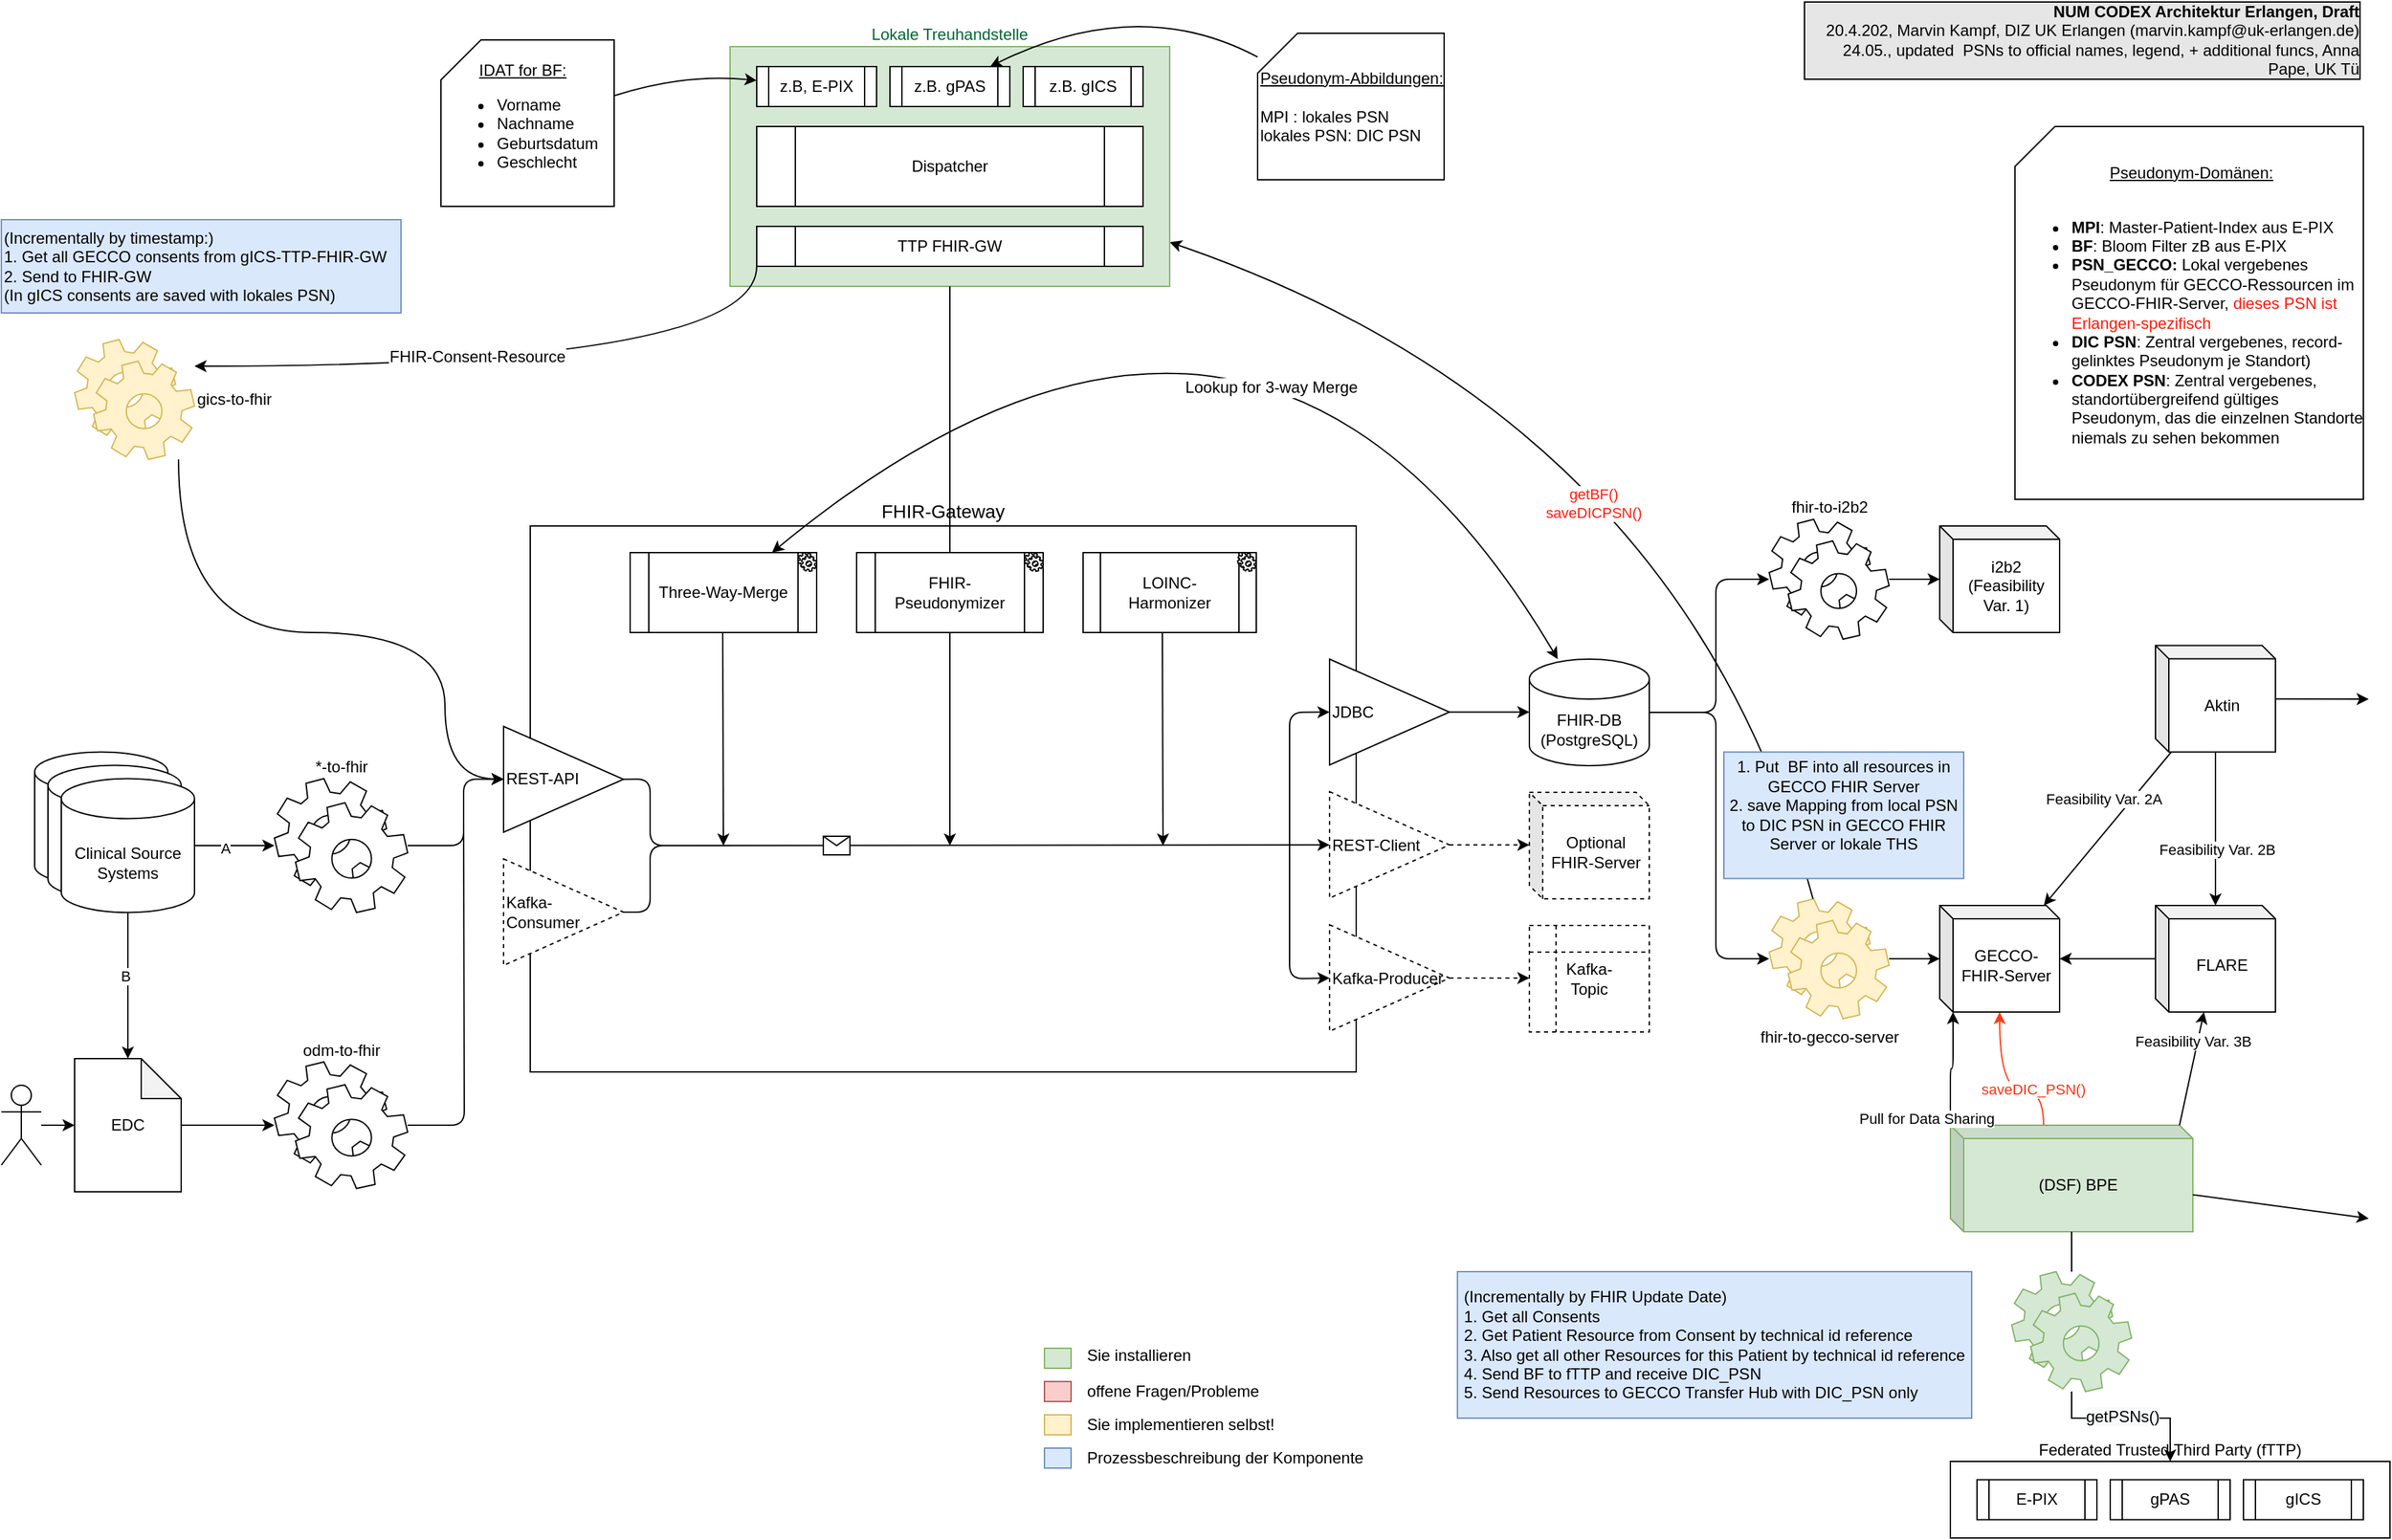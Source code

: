 <mxfile version="14.6.13" type="github">
  <diagram id="jGCV98gVly2-MNFm8NOj" name="Page-1">
    <mxGraphModel dx="2627" dy="2302" grid="1" gridSize="10" guides="1" tooltips="1" connect="1" arrows="1" fold="1" page="1" pageScale="1" pageWidth="1800" pageHeight="500" background="#FFFFFF" math="0" shadow="0">
      <root>
        <mxCell id="0" />
        <mxCell id="1" parent="0" />
        <mxCell id="Zt5BA39hv14aOKBqLXmp-29" value="" style="endArrow=classic;html=1;entryX=0;entryY=0.5;entryDx=0;entryDy=0;entryPerimeter=0;exitX=1;exitY=0.5;exitDx=0;exitDy=0;" parent="1" source="Zt5BA39hv14aOKBqLXmp-16" edge="1">
          <mxGeometry width="50" height="50" relative="1" as="geometry">
            <mxPoint x="804" y="-270" as="sourcePoint" />
            <mxPoint x="1154" y="-450.25" as="targetPoint" />
          </mxGeometry>
        </mxCell>
        <mxCell id="Zt5BA39hv14aOKBqLXmp-30" value="" style="group;fontSize=12;" parent="1" vertex="1" connectable="0">
          <mxGeometry x="442" y="-590" width="710" height="410" as="geometry" />
        </mxCell>
        <mxCell id="Zt5BA39hv14aOKBqLXmp-1" value="&lt;font style=&quot;font-size: 14px&quot;&gt;FHIR-Gateway&lt;/font&gt;" style="whiteSpace=wrap;html=1;labelPosition=center;verticalLabelPosition=top;align=center;verticalAlign=bottom;" parent="Zt5BA39hv14aOKBqLXmp-30" vertex="1">
          <mxGeometry x="-38" width="620" height="410" as="geometry" />
        </mxCell>
        <mxCell id="Zt5BA39hv14aOKBqLXmp-2" value="REST-API" style="triangle;whiteSpace=wrap;html=1;align=left;" parent="Zt5BA39hv14aOKBqLXmp-30" vertex="1">
          <mxGeometry x="-58" y="150.5" width="90" height="79.5" as="geometry" />
        </mxCell>
        <mxCell id="Zt5BA39hv14aOKBqLXmp-6" value="LOINC-Harmonizer" style="shape=process;whiteSpace=wrap;html=1;backgroundOutline=1;" parent="Zt5BA39hv14aOKBqLXmp-30" vertex="1">
          <mxGeometry x="377" y="20" width="130" height="60" as="geometry" />
        </mxCell>
        <mxCell id="Zt5BA39hv14aOKBqLXmp-7" value="FHIR-Pseudonymizer" style="shape=process;whiteSpace=wrap;html=1;backgroundOutline=1;" parent="Zt5BA39hv14aOKBqLXmp-30" vertex="1">
          <mxGeometry x="207" y="20" width="140" height="60" as="geometry" />
        </mxCell>
        <mxCell id="Zt5BA39hv14aOKBqLXmp-8" value="Three-Way-Merge" style="shape=process;whiteSpace=wrap;html=1;backgroundOutline=1;" parent="Zt5BA39hv14aOKBqLXmp-30" vertex="1">
          <mxGeometry x="37" y="20" width="140" height="60" as="geometry" />
        </mxCell>
        <mxCell id="Zt5BA39hv14aOKBqLXmp-12" value="" style="endArrow=classic;html=1;" parent="Zt5BA39hv14aOKBqLXmp-30" source="Zt5BA39hv14aOKBqLXmp-7" edge="1">
          <mxGeometry x="-63" width="50" height="50" as="geometry">
            <mxPoint x="277" y="180" as="sourcePoint" />
            <mxPoint x="277" y="240" as="targetPoint" />
          </mxGeometry>
        </mxCell>
        <mxCell id="Zt5BA39hv14aOKBqLXmp-16" value="JDBC" style="triangle;whiteSpace=wrap;html=1;align=left;" parent="Zt5BA39hv14aOKBqLXmp-30" vertex="1">
          <mxGeometry x="562" y="100" width="90" height="79.5" as="geometry" />
        </mxCell>
        <mxCell id="Zt5BA39hv14aOKBqLXmp-17" value="REST-Client" style="triangle;whiteSpace=wrap;html=1;align=left;dashed=1;" parent="Zt5BA39hv14aOKBqLXmp-30" vertex="1">
          <mxGeometry x="562" y="199.5" width="90" height="80" as="geometry" />
        </mxCell>
        <mxCell id="Zt5BA39hv14aOKBqLXmp-19" value="Kafka-Producer" style="triangle;whiteSpace=wrap;html=1;align=left;dashed=1;" parent="Zt5BA39hv14aOKBqLXmp-30" vertex="1">
          <mxGeometry x="562" y="299.5" width="90" height="80" as="geometry" />
        </mxCell>
        <mxCell id="Zt5BA39hv14aOKBqLXmp-20" value="Kafka-Consumer" style="triangle;whiteSpace=wrap;html=1;align=left;dashed=1;" parent="Zt5BA39hv14aOKBqLXmp-30" vertex="1">
          <mxGeometry x="-58" y="250" width="90" height="80" as="geometry" />
        </mxCell>
        <mxCell id="Zt5BA39hv14aOKBqLXmp-22" value="" style="endArrow=classic;html=1;exitX=1;exitY=0.5;exitDx=0;exitDy=0;entryX=0;entryY=0.5;entryDx=0;entryDy=0;" parent="Zt5BA39hv14aOKBqLXmp-30" source="Zt5BA39hv14aOKBqLXmp-2" target="Zt5BA39hv14aOKBqLXmp-17" edge="1">
          <mxGeometry relative="1" as="geometry">
            <mxPoint x="182" y="240" as="sourcePoint" />
            <mxPoint x="522" y="240" as="targetPoint" />
            <Array as="points">
              <mxPoint x="52" y="190" />
              <mxPoint x="52" y="240" />
            </Array>
          </mxGeometry>
        </mxCell>
        <mxCell id="Zt5BA39hv14aOKBqLXmp-23" value="" style="shape=message;html=1;outlineConnect=0;" parent="Zt5BA39hv14aOKBqLXmp-22" vertex="1">
          <mxGeometry width="20" height="14" relative="1" as="geometry">
            <mxPoint x="-90" y="-6.78" as="offset" />
          </mxGeometry>
        </mxCell>
        <mxCell id="Zt5BA39hv14aOKBqLXmp-24" value="" style="endArrow=none;html=1;exitX=1;exitY=0.5;exitDx=0;exitDy=0;" parent="Zt5BA39hv14aOKBqLXmp-30" source="Zt5BA39hv14aOKBqLXmp-20" edge="1">
          <mxGeometry width="50" height="50" relative="1" as="geometry">
            <mxPoint x="362" y="330" as="sourcePoint" />
            <mxPoint x="112" y="240" as="targetPoint" />
            <Array as="points">
              <mxPoint x="52" y="290" />
              <mxPoint x="52" y="240" />
            </Array>
          </mxGeometry>
        </mxCell>
        <mxCell id="Zt5BA39hv14aOKBqLXmp-25" value="" style="endArrow=classic;html=1;entryX=0;entryY=0.5;entryDx=0;entryDy=0;" parent="Zt5BA39hv14aOKBqLXmp-30" target="Zt5BA39hv14aOKBqLXmp-16" edge="1">
          <mxGeometry width="50" height="50" relative="1" as="geometry">
            <mxPoint x="532" y="240" as="sourcePoint" />
            <mxPoint x="412" y="280" as="targetPoint" />
            <Array as="points">
              <mxPoint x="532" y="140" />
            </Array>
          </mxGeometry>
        </mxCell>
        <mxCell id="Zt5BA39hv14aOKBqLXmp-26" value="" style="endArrow=classic;html=1;entryX=0;entryY=0.5;entryDx=0;entryDy=0;" parent="Zt5BA39hv14aOKBqLXmp-30" target="Zt5BA39hv14aOKBqLXmp-19" edge="1">
          <mxGeometry width="50" height="50" relative="1" as="geometry">
            <mxPoint x="532" y="240" as="sourcePoint" />
            <mxPoint x="572" y="149.75" as="targetPoint" />
            <Array as="points">
              <mxPoint x="532" y="340" />
            </Array>
          </mxGeometry>
        </mxCell>
        <mxCell id="Zt5BA39hv14aOKBqLXmp-27" value="" style="endArrow=classic;html=1;exitX=0.5;exitY=1;exitDx=0;exitDy=0;" parent="Zt5BA39hv14aOKBqLXmp-30" edge="1">
          <mxGeometry x="97" width="50" height="50" as="geometry">
            <mxPoint x="436.5" y="80" as="sourcePoint" />
            <mxPoint x="437" y="240" as="targetPoint" />
          </mxGeometry>
        </mxCell>
        <mxCell id="Zt5BA39hv14aOKBqLXmp-28" value="" style="endArrow=classic;html=1;exitX=0.5;exitY=1;exitDx=0;exitDy=0;" parent="Zt5BA39hv14aOKBqLXmp-30" edge="1">
          <mxGeometry x="-233" width="50" height="50" as="geometry">
            <mxPoint x="106.5" y="80" as="sourcePoint" />
            <mxPoint x="107" y="240" as="targetPoint" />
          </mxGeometry>
        </mxCell>
        <mxCell id="Zt5BA39hv14aOKBqLXmp-37" value="" style="shape=mxgraph.bpmn.service_task;html=1;outlineConnect=0;align=center;" parent="Zt5BA39hv14aOKBqLXmp-30" vertex="1">
          <mxGeometry x="163" y="20" width="14" height="14" as="geometry" />
        </mxCell>
        <mxCell id="Zt5BA39hv14aOKBqLXmp-38" value="" style="shape=mxgraph.bpmn.service_task;html=1;outlineConnect=0;align=center;" parent="Zt5BA39hv14aOKBqLXmp-30" vertex="1">
          <mxGeometry x="333" y="20" width="14" height="14" as="geometry" />
        </mxCell>
        <mxCell id="Zt5BA39hv14aOKBqLXmp-39" value="" style="shape=mxgraph.bpmn.service_task;html=1;outlineConnect=0;align=center;" parent="Zt5BA39hv14aOKBqLXmp-30" vertex="1">
          <mxGeometry x="493" y="20" width="14" height="14" as="geometry" />
        </mxCell>
        <mxCell id="Zt5BA39hv14aOKBqLXmp-32" value="FHIR-DB (PostgreSQL)" style="shape=cylinder3;whiteSpace=wrap;html=1;boundedLbl=1;backgroundOutline=1;size=15;align=center;" parent="1" vertex="1">
          <mxGeometry x="1154" y="-490" width="90" height="80" as="geometry" />
        </mxCell>
        <mxCell id="Zt5BA39hv14aOKBqLXmp-34" value="" style="endArrow=classic;html=1;entryX=0;entryY=0.5;entryDx=0;entryDy=0;entryPerimeter=0;exitX=1;exitY=0.5;exitDx=0;exitDy=0;dashed=1;" parent="1" edge="1">
          <mxGeometry width="50" height="50" relative="1" as="geometry">
            <mxPoint x="1094" y="-350.5" as="sourcePoint" />
            <mxPoint x="1154" y="-350.5" as="targetPoint" />
          </mxGeometry>
        </mxCell>
        <mxCell id="Zt5BA39hv14aOKBqLXmp-35" value="Kafka-&lt;br&gt;Topic" style="shape=internalStorage;whiteSpace=wrap;html=1;backgroundOutline=1;align=center;dashed=1;" parent="1" vertex="1">
          <mxGeometry x="1154" y="-290" width="90" height="80" as="geometry" />
        </mxCell>
        <mxCell id="Zt5BA39hv14aOKBqLXmp-36" value="" style="endArrow=classic;html=1;entryX=0;entryY=0.5;entryDx=0;entryDy=0;entryPerimeter=0;exitX=1;exitY=0.5;exitDx=0;exitDy=0;dashed=1;" parent="1" edge="1">
          <mxGeometry width="50" height="50" relative="1" as="geometry">
            <mxPoint x="1094" y="-250.5" as="sourcePoint" />
            <mxPoint x="1154" y="-250.5" as="targetPoint" />
          </mxGeometry>
        </mxCell>
        <mxCell id="Zt5BA39hv14aOKBqLXmp-44" value="Optional&lt;br&gt;FHIR-Server" style="shape=cube;whiteSpace=wrap;html=1;boundedLbl=1;backgroundOutline=1;darkOpacity=0.05;darkOpacity2=0.1;align=center;size=10;dashed=1;" parent="1" vertex="1">
          <mxGeometry x="1154" y="-390" width="90" height="80" as="geometry" />
        </mxCell>
        <mxCell id="Zt5BA39hv14aOKBqLXmp-60" style="edgeStyle=orthogonalEdgeStyle;orthogonalLoop=1;jettySize=auto;html=1;" parent="1" source="Zt5BA39hv14aOKBqLXmp-46" target="Zt5BA39hv14aOKBqLXmp-62" edge="1">
          <mxGeometry relative="1" as="geometry" />
        </mxCell>
        <mxCell id="Zt5BA39hv14aOKBqLXmp-46" value="EDC" style="shape=note;whiteSpace=wrap;html=1;backgroundOutline=1;darkOpacity=0.05;fontSize=12;align=center;" parent="1" vertex="1">
          <mxGeometry x="62" y="-190" width="80" height="100" as="geometry" />
        </mxCell>
        <mxCell id="Zt5BA39hv14aOKBqLXmp-47" value="" style="shape=umlActor;verticalLabelPosition=bottom;verticalAlign=middle;html=1;outlineConnect=0;fontSize=12;align=center;" parent="1" vertex="1">
          <mxGeometry x="7" y="-170" width="30" height="60" as="geometry" />
        </mxCell>
        <mxCell id="Zt5BA39hv14aOKBqLXmp-49" value="" style="endArrow=classic;html=1;entryX=0;entryY=0.5;entryDx=0;entryDy=0;entryPerimeter=0;" parent="1" source="Zt5BA39hv14aOKBqLXmp-47" target="Zt5BA39hv14aOKBqLXmp-46" edge="1">
          <mxGeometry width="50" height="50" relative="1" as="geometry">
            <mxPoint x="397" y="-370" as="sourcePoint" />
            <mxPoint x="447" y="-420" as="targetPoint" />
          </mxGeometry>
        </mxCell>
        <mxCell id="Zt5BA39hv14aOKBqLXmp-52" value="" style="endArrow=classic;html=1;entryX=0;entryY=0.5;entryDx=0;entryDy=0;" parent="1" source="Zt5BA39hv14aOKBqLXmp-51" target="Zt5BA39hv14aOKBqLXmp-2" edge="1">
          <mxGeometry width="50" height="50" relative="1" as="geometry">
            <mxPoint x="582" y="-370" as="sourcePoint" />
            <mxPoint x="632" y="-420" as="targetPoint" />
            <Array as="points">
              <mxPoint x="354" y="-350" />
              <mxPoint x="354" y="-400" />
            </Array>
          </mxGeometry>
        </mxCell>
        <mxCell id="Zt5BA39hv14aOKBqLXmp-51" value="*-to-fhir" style="shape=mxgraph.bpmn.service_task;html=1;outlineConnect=0;labelPosition=center;verticalLabelPosition=top;align=center;verticalAlign=bottom;" parent="1" vertex="1">
          <mxGeometry x="212" y="-400.25" width="100" height="100.5" as="geometry" />
        </mxCell>
        <mxCell id="Zt5BA39hv14aOKBqLXmp-58" value="" style="group;" parent="1" vertex="1" connectable="0">
          <mxGeometry x="32" y="-420.25" width="120" height="120.5" as="geometry" />
        </mxCell>
        <mxCell id="Zt5BA39hv14aOKBqLXmp-55" value="Clinical Source Systems" style="shape=cylinder3;whiteSpace=wrap;html=1;boundedLbl=1;backgroundOutline=1;size=15;" parent="Zt5BA39hv14aOKBqLXmp-58" vertex="1">
          <mxGeometry width="100" height="100.5" as="geometry" />
        </mxCell>
        <mxCell id="Zt5BA39hv14aOKBqLXmp-56" value="Clinical Source Systems" style="shape=cylinder3;whiteSpace=wrap;html=1;boundedLbl=1;backgroundOutline=1;size=15;" parent="Zt5BA39hv14aOKBqLXmp-58" vertex="1">
          <mxGeometry x="10" y="10" width="100" height="100.5" as="geometry" />
        </mxCell>
        <mxCell id="Zt5BA39hv14aOKBqLXmp-57" value="Clinical Source Systems" style="shape=cylinder3;whiteSpace=wrap;html=1;boundedLbl=1;backgroundOutline=1;size=15;" parent="Zt5BA39hv14aOKBqLXmp-58" vertex="1">
          <mxGeometry x="20" y="20" width="100" height="100.5" as="geometry" />
        </mxCell>
        <mxCell id="Zt5BA39hv14aOKBqLXmp-59" style="edgeStyle=orthogonalEdgeStyle;orthogonalLoop=1;jettySize=auto;html=1;exitX=1;exitY=0.5;exitDx=0;exitDy=0;exitPerimeter=0;" parent="1" source="Zt5BA39hv14aOKBqLXmp-57" target="Zt5BA39hv14aOKBqLXmp-51" edge="1">
          <mxGeometry relative="1" as="geometry" />
        </mxCell>
        <mxCell id="6" value="A" style="edgeLabel;html=1;align=center;verticalAlign=middle;resizable=0;points=[];" parent="Zt5BA39hv14aOKBqLXmp-59" vertex="1" connectable="0">
          <mxGeometry x="-0.235" y="-2" relative="1" as="geometry">
            <mxPoint as="offset" />
          </mxGeometry>
        </mxCell>
        <mxCell id="Zt5BA39hv14aOKBqLXmp-62" value="odm-to-fhir" style="shape=mxgraph.bpmn.service_task;html=1;outlineConnect=0;labelPosition=center;verticalLabelPosition=top;align=center;verticalAlign=bottom;" parent="1" vertex="1">
          <mxGeometry x="212" y="-187.5" width="100" height="95" as="geometry" />
        </mxCell>
        <mxCell id="Zt5BA39hv14aOKBqLXmp-66" style="edgeStyle=orthogonalEdgeStyle;orthogonalLoop=1;jettySize=auto;html=1;endArrow=none;endFill=0;" parent="1" source="Zt5BA39hv14aOKBqLXmp-62" edge="1">
          <mxGeometry relative="1" as="geometry">
            <mxPoint x="354" y="-370" as="targetPoint" />
            <mxPoint x="382" y="-180" as="sourcePoint" />
          </mxGeometry>
        </mxCell>
        <mxCell id="Zt5BA39hv14aOKBqLXmp-83" value="fhir-to-i2b2" style="shape=mxgraph.bpmn.service_task;html=1;outlineConnect=0;labelPosition=center;verticalLabelPosition=top;align=center;verticalAlign=bottom;" parent="1" vertex="1">
          <mxGeometry x="1334" y="-595" width="90" height="90" as="geometry" />
        </mxCell>
        <mxCell id="Zt5BA39hv14aOKBqLXmp-85" value="i2b2&lt;br&gt;(Feasibility Var. 1)" style="shape=cube;whiteSpace=wrap;html=1;boundedLbl=1;backgroundOutline=1;darkOpacity=0.05;darkOpacity2=0.1;align=center;size=10;" parent="1" vertex="1">
          <mxGeometry x="1462" y="-590" width="90" height="80" as="geometry" />
        </mxCell>
        <mxCell id="Zt5BA39hv14aOKBqLXmp-86" value="" style="endArrow=classic;html=1;" parent="1" source="Zt5BA39hv14aOKBqLXmp-83" target="Zt5BA39hv14aOKBqLXmp-85" edge="1">
          <mxGeometry width="50" height="50" relative="1" as="geometry">
            <mxPoint x="1422" y="-616" as="sourcePoint" />
            <mxPoint x="1462" y="-605" as="targetPoint" />
          </mxGeometry>
        </mxCell>
        <mxCell id="4hY9-Zoo_yzl3ai_Mlpk-6" value="" style="endArrow=classic;html=1;" parent="1" source="UJUMtMTHQ7Rxm2CL5eUm-10" target="4hY9-Zoo_yzl3ai_Mlpk-1" edge="1">
          <mxGeometry width="50" height="50" relative="1" as="geometry">
            <mxPoint x="1132" y="-305" as="sourcePoint" />
            <mxPoint x="1182" y="-355" as="targetPoint" />
            <Array as="points" />
          </mxGeometry>
        </mxCell>
        <mxCell id="4hY9-Zoo_yzl3ai_Mlpk-10" value="&lt;b&gt;NUM CODEX Architektur Erlangen, Draft&lt;br&gt;&lt;/b&gt;20.4.202, Marvin Kampf, DIZ UK Erlangen (marvin.kampf@uk-erlangen.de)&lt;br&gt;24.05., updated&amp;nbsp; PSNs to official names, legend, + additional funcs, Anna Pape, UK Tü" style="text;html=1;strokeColor=none;fillColor=none;align=right;verticalAlign=middle;whiteSpace=wrap;labelBorderColor=#000000;labelBackgroundColor=#E6E6E6;" parent="1" vertex="1">
          <mxGeometry x="1360" y="-965" width="420" height="20" as="geometry" />
        </mxCell>
        <mxCell id="4" style="edgeStyle=orthogonalEdgeStyle;rounded=0;orthogonalLoop=1;jettySize=auto;html=1;endArrow=classic;endFill=1;" parent="1" source="Zt5BA39hv14aOKBqLXmp-57" target="Zt5BA39hv14aOKBqLXmp-46" edge="1">
          <mxGeometry relative="1" as="geometry" />
        </mxCell>
        <mxCell id="5" value="B" style="edgeLabel;html=1;align=center;verticalAlign=middle;resizable=0;points=[];" parent="4" vertex="1" connectable="0">
          <mxGeometry x="-0.148" y="-2" relative="1" as="geometry">
            <mxPoint as="offset" />
          </mxGeometry>
        </mxCell>
        <mxCell id="9" value="" style="endArrow=classic;html=1;curved=1;startArrow=classic;startFill=1;" parent="1" source="Zt5BA39hv14aOKBqLXmp-8" target="Zt5BA39hv14aOKBqLXmp-32" edge="1">
          <mxGeometry width="50" height="50" relative="1" as="geometry">
            <mxPoint x="724" y="-300" as="sourcePoint" />
            <mxPoint x="774" y="-350" as="targetPoint" />
            <Array as="points">
              <mxPoint x="950" y="-870" />
            </Array>
          </mxGeometry>
        </mxCell>
        <mxCell id="10" value="Lookup for 3-way Merge" style="edgeLabel;html=1;align=center;verticalAlign=middle;resizable=0;points=[];fontSize=12;" parent="9" vertex="1" connectable="0">
          <mxGeometry x="0.332" y="-2" relative="1" as="geometry">
            <mxPoint x="-58" y="57" as="offset" />
          </mxGeometry>
        </mxCell>
        <mxCell id="UJUMtMTHQ7Rxm2CL5eUm-10" value="fhir-to-gecco-server" style="shape=mxgraph.bpmn.service_task;html=1;outlineConnect=0;labelPosition=center;verticalLabelPosition=bottom;align=center;verticalAlign=top;fillColor=#fff2cc;strokeColor=#d6b656;" parent="1" vertex="1">
          <mxGeometry x="1334" y="-310" width="90" height="90" as="geometry" />
        </mxCell>
        <mxCell id="UJUMtMTHQ7Rxm2CL5eUm-12" value="" style="endArrow=classic;html=1;" parent="1" source="Zt5BA39hv14aOKBqLXmp-32" target="UJUMtMTHQ7Rxm2CL5eUm-10" edge="1">
          <mxGeometry width="50" height="50" relative="1" as="geometry">
            <mxPoint x="1316" y="-450" as="sourcePoint" />
            <mxPoint x="1364" y="-540" as="targetPoint" />
            <Array as="points">
              <mxPoint x="1294" y="-450" />
              <mxPoint x="1294" y="-265" />
            </Array>
          </mxGeometry>
        </mxCell>
        <mxCell id="UJUMtMTHQ7Rxm2CL5eUm-14" value="" style="endArrow=classic;html=1;" parent="1" source="Zt5BA39hv14aOKBqLXmp-32" target="Zt5BA39hv14aOKBqLXmp-83" edge="1">
          <mxGeometry width="50" height="50" relative="1" as="geometry">
            <mxPoint x="956" y="-350" as="sourcePoint" />
            <mxPoint x="1006" y="-400" as="targetPoint" />
            <Array as="points">
              <mxPoint x="1294" y="-450" />
              <mxPoint x="1294" y="-550" />
            </Array>
          </mxGeometry>
        </mxCell>
        <mxCell id="rwoW0jR8iVd6089sEYi8-10" style="edgeStyle=orthogonalEdgeStyle;rounded=0;orthogonalLoop=1;jettySize=auto;html=1;startArrow=none;" parent="1" source="rwoW0jR8iVd6089sEYi8-13" edge="1" target="lV9xfjQbntOYtudDbbcB-26">
          <mxGeometry relative="1" as="geometry">
            <mxPoint x="1640" y="120" as="targetPoint" />
            <Array as="points">
              <mxPoint x="1561" y="80" />
              <mxPoint x="1635" y="80" />
            </Array>
          </mxGeometry>
        </mxCell>
        <mxCell id="rwoW0jR8iVd6089sEYi8-18" value="&lt;span style=&quot;font-size: 12px ; text-align: left ; background-color: rgb(248 , 249 , 250)&quot;&gt;getPSNs()&lt;/span&gt;" style="edgeLabel;html=1;align=center;verticalAlign=middle;resizable=0;points=[];" parent="rwoW0jR8iVd6089sEYi8-10" vertex="1" connectable="0">
          <mxGeometry x="-0.094" y="1" relative="1" as="geometry">
            <mxPoint as="offset" />
          </mxGeometry>
        </mxCell>
        <mxCell id="lV9xfjQbntOYtudDbbcB-24" value="&lt;font color=&quot;#ff3414&quot;&gt;saveDIC_PSN()&lt;/font&gt;" style="edgeStyle=orthogonalEdgeStyle;rounded=0;orthogonalLoop=1;jettySize=auto;html=1;curved=1;strokeColor=#FF3B14;" edge="1" parent="1" source="UJUMtMTHQ7Rxm2CL5eUm-17" target="4hY9-Zoo_yzl3ai_Mlpk-1">
          <mxGeometry x="-0.23" y="-10" relative="1" as="geometry">
            <Array as="points">
              <mxPoint x="1540" y="-167" />
              <mxPoint x="1507" y="-167" />
            </Array>
            <mxPoint x="10" y="10" as="offset" />
          </mxGeometry>
        </mxCell>
        <mxCell id="UJUMtMTHQ7Rxm2CL5eUm-17" value="(DSF) BPE" style="shape=cube;whiteSpace=wrap;html=1;boundedLbl=1;backgroundOutline=1;darkOpacity=0.05;darkOpacity2=0.1;align=center;size=10;fillColor=#d5e8d4;strokeColor=#82b366;" parent="1" vertex="1">
          <mxGeometry x="1470" y="-140" width="182" height="80" as="geometry" />
        </mxCell>
        <mxCell id="Zt5BA39hv14aOKBqLXmp-80" style="edgeStyle=orthogonalEdgeStyle;orthogonalLoop=1;jettySize=auto;html=1;startArrow=classic;startFill=1;endArrow=none;endFill=0;entryX=0;entryY=0;entryDx=0;entryDy=0;entryPerimeter=0;exitX=0;exitY=0;exitDx=10;exitDy=80;exitPerimeter=0;" parent="1" source="4hY9-Zoo_yzl3ai_Mlpk-1" target="UJUMtMTHQ7Rxm2CL5eUm-17" edge="1">
          <mxGeometry relative="1" as="geometry">
            <mxPoint x="1424" y="-180" as="sourcePoint" />
          </mxGeometry>
        </mxCell>
        <mxCell id="UJUMtMTHQ7Rxm2CL5eUm-31" value="Pull for Data Sharing" style="edgeLabel;html=1;align=center;verticalAlign=middle;resizable=0;points=[];" parent="Zt5BA39hv14aOKBqLXmp-80" vertex="1" connectable="0">
          <mxGeometry x="-0.1" y="2" relative="1" as="geometry">
            <mxPoint x="-21.78" y="40.78" as="offset" />
          </mxGeometry>
        </mxCell>
        <mxCell id="UJUMtMTHQ7Rxm2CL5eUm-38" value="FLARE" style="shape=cube;whiteSpace=wrap;html=1;boundedLbl=1;backgroundOutline=1;darkOpacity=0.05;darkOpacity2=0.1;align=center;size=10;" parent="1" vertex="1">
          <mxGeometry x="1624" y="-305" width="90" height="80" as="geometry" />
        </mxCell>
        <mxCell id="4hY9-Zoo_yzl3ai_Mlpk-1" value="GECCO-FHIR-Server" style="shape=cube;whiteSpace=wrap;html=1;boundedLbl=1;backgroundOutline=1;darkOpacity=0.05;darkOpacity2=0.1;align=center;size=10;" parent="1" vertex="1">
          <mxGeometry x="1462" y="-305" width="90" height="80" as="geometry" />
        </mxCell>
        <mxCell id="UJUMtMTHQ7Rxm2CL5eUm-39" value="" style="endArrow=classic;html=1;exitX=0;exitY=0;exitDx=172;exitDy=0;exitPerimeter=0;" parent="1" source="UJUMtMTHQ7Rxm2CL5eUm-17" target="UJUMtMTHQ7Rxm2CL5eUm-38" edge="1">
          <mxGeometry width="50" height="50" relative="1" as="geometry">
            <mxPoint x="954" y="-310" as="sourcePoint" />
            <mxPoint x="1637" y="-260" as="targetPoint" />
          </mxGeometry>
        </mxCell>
        <mxCell id="UJUMtMTHQ7Rxm2CL5eUm-41" value="Feasibility Var. 3B" style="edgeLabel;html=1;align=center;verticalAlign=middle;resizable=0;points=[];" parent="UJUMtMTHQ7Rxm2CL5eUm-39" vertex="1" connectable="0">
          <mxGeometry x="0.02" relative="1" as="geometry">
            <mxPoint y="-19.89" as="offset" />
          </mxGeometry>
        </mxCell>
        <mxCell id="UJUMtMTHQ7Rxm2CL5eUm-43" value="" style="endArrow=classic;html=1;" parent="1" source="UJUMtMTHQ7Rxm2CL5eUm-38" target="4hY9-Zoo_yzl3ai_Mlpk-1" edge="1">
          <mxGeometry width="50" height="50" relative="1" as="geometry">
            <mxPoint x="1144" y="-330" as="sourcePoint" />
            <mxPoint x="1194" y="-380" as="targetPoint" />
          </mxGeometry>
        </mxCell>
        <mxCell id="UJUMtMTHQ7Rxm2CL5eUm-45" value="Aktin" style="shape=cube;whiteSpace=wrap;html=1;boundedLbl=1;backgroundOutline=1;darkOpacity=0.05;darkOpacity2=0.1;align=center;size=10;" parent="1" vertex="1">
          <mxGeometry x="1624" y="-500.25" width="90" height="80" as="geometry" />
        </mxCell>
        <mxCell id="UJUMtMTHQ7Rxm2CL5eUm-46" value="" style="endArrow=classic;html=1;" parent="1" source="UJUMtMTHQ7Rxm2CL5eUm-45" target="4hY9-Zoo_yzl3ai_Mlpk-1" edge="1">
          <mxGeometry width="50" height="50" relative="1" as="geometry">
            <mxPoint x="1520" y="-162.5" as="sourcePoint" />
            <mxPoint x="1522" y="-300" as="targetPoint" />
          </mxGeometry>
        </mxCell>
        <mxCell id="UJUMtMTHQ7Rxm2CL5eUm-47" value="Feasibility Var. 2A" style="edgeLabel;html=1;align=center;verticalAlign=middle;resizable=0;points=[];" parent="UJUMtMTHQ7Rxm2CL5eUm-46" vertex="1" connectable="0">
          <mxGeometry x="0.346" y="1" relative="1" as="geometry">
            <mxPoint x="12.98" y="-43.2" as="offset" />
          </mxGeometry>
        </mxCell>
        <mxCell id="UJUMtMTHQ7Rxm2CL5eUm-48" value="" style="endArrow=classic;html=1;" parent="1" source="UJUMtMTHQ7Rxm2CL5eUm-45" target="UJUMtMTHQ7Rxm2CL5eUm-38" edge="1">
          <mxGeometry width="50" height="50" relative="1" as="geometry">
            <mxPoint x="1144" y="-330" as="sourcePoint" />
            <mxPoint x="1194" y="-380" as="targetPoint" />
          </mxGeometry>
        </mxCell>
        <mxCell id="UJUMtMTHQ7Rxm2CL5eUm-49" value="Feasibility Var. 2B" style="edgeLabel;html=1;align=center;verticalAlign=middle;resizable=0;points=[];" parent="UJUMtMTHQ7Rxm2CL5eUm-48" vertex="1" connectable="0">
          <mxGeometry x="0.256" y="1" relative="1" as="geometry">
            <mxPoint as="offset" />
          </mxGeometry>
        </mxCell>
        <mxCell id="UJUMtMTHQ7Rxm2CL5eUm-67" value="&amp;nbsp; &amp;nbsp; &amp;nbsp; &amp;nbsp; &lt;u&gt;IDAT for BF:&lt;br&gt;&lt;/u&gt;&lt;ul&gt;&lt;li&gt;Vorname&lt;/li&gt;&lt;li&gt;Nachname&lt;/li&gt;&lt;li&gt;Geburtsdatum&lt;/li&gt;&lt;li&gt;Geschlecht&lt;/li&gt;&lt;/ul&gt;" style="shape=card;whiteSpace=wrap;html=1;align=left;" parent="1" vertex="1">
          <mxGeometry x="337" y="-955" width="130" height="125" as="geometry" />
        </mxCell>
        <mxCell id="UJUMtMTHQ7Rxm2CL5eUm-74" value="" style="endArrow=classic;html=1;strokeWidth=1;fontSize=12;fontColor=#000000;curved=1;" parent="1" source="UJUMtMTHQ7Rxm2CL5eUm-10" target="UJUMtMTHQ7Rxm2CL5eUm-50" edge="1">
          <mxGeometry width="50" height="50" relative="1" as="geometry">
            <mxPoint x="864" y="-560" as="sourcePoint" />
            <mxPoint x="1268.375" y="-705" as="targetPoint" />
            <Array as="points">
              <mxPoint x="1270" y="-670" />
            </Array>
          </mxGeometry>
        </mxCell>
        <mxCell id="lV9xfjQbntOYtudDbbcB-21" value="getBF()&lt;br&gt;saveDICPSN()" style="edgeLabel;html=1;align=center;verticalAlign=middle;resizable=0;points=[];fontColor=#FF1D0D;" vertex="1" connectable="0" parent="UJUMtMTHQ7Rxm2CL5eUm-74">
          <mxGeometry x="0.068" y="82" relative="1" as="geometry">
            <mxPoint as="offset" />
          </mxGeometry>
        </mxCell>
        <mxCell id="UJUMtMTHQ7Rxm2CL5eUm-76" value="" style="endArrow=none;html=1;strokeWidth=1;fontSize=12;fontColor=#000000;endFill=0;startArrow=classic;startFill=1;" parent="1" target="UJUMtMTHQ7Rxm2CL5eUm-45" edge="1">
          <mxGeometry width="50" height="50" relative="1" as="geometry">
            <mxPoint x="1784" y="-460" as="sourcePoint" />
            <mxPoint x="1694" y="-620" as="targetPoint" />
          </mxGeometry>
        </mxCell>
        <mxCell id="UJUMtMTHQ7Rxm2CL5eUm-78" value="" style="endArrow=none;html=1;strokeWidth=1;fontSize=12;fontColor=#000000;startArrow=classic;startFill=1;endFill=0;" parent="1" target="UJUMtMTHQ7Rxm2CL5eUm-17" edge="1">
          <mxGeometry width="50" height="50" relative="1" as="geometry">
            <mxPoint x="1784" y="-70" as="sourcePoint" />
            <mxPoint x="1684" y="-70.552" as="targetPoint" />
          </mxGeometry>
        </mxCell>
        <mxCell id="uqaeGx0HP7bvnvXOPrDI-19" style="edgeStyle=orthogonalEdgeStyle;curved=1;orthogonalLoop=1;jettySize=auto;html=1;" parent="1" source="uqaeGx0HP7bvnvXOPrDI-10" target="Zt5BA39hv14aOKBqLXmp-2" edge="1">
          <mxGeometry relative="1" as="geometry">
            <Array as="points">
              <mxPoint x="140" y="-510" />
              <mxPoint x="340" y="-510" />
              <mxPoint x="340" y="-400" />
            </Array>
          </mxGeometry>
        </mxCell>
        <mxCell id="uqaeGx0HP7bvnvXOPrDI-10" value="gics-to-fhir" style="shape=mxgraph.bpmn.service_task;html=1;outlineConnect=0;labelPosition=right;verticalLabelPosition=middle;align=left;verticalAlign=middle;fillColor=#fff2cc;strokeColor=#d6b656;" parent="1" vertex="1">
          <mxGeometry x="62" y="-730" width="90" height="90" as="geometry" />
        </mxCell>
        <mxCell id="uqaeGx0HP7bvnvXOPrDI-26" value="&lt;div style=&quot;text-align: left&quot;&gt;(Incrementally by FHIR Update Date)&lt;/div&gt;&lt;div style=&quot;text-align: left&quot;&gt;1. Get all Consents&lt;/div&gt;&lt;div style=&quot;text-align: left&quot;&gt;2. Get Patient Resource from Consent by technical id reference&lt;/div&gt;&lt;div style=&quot;text-align: left&quot;&gt;3. Also get all other Resources for this Patient by technical id reference&lt;/div&gt;&lt;div style=&quot;text-align: left&quot;&gt;4. Send BF to fTTP and receive DIC_PSN&lt;/div&gt;&lt;div style=&quot;text-align: left&quot;&gt;5. Send Resources to GECCO Transfer Hub with DIC_PSN only&lt;/div&gt;" style="text;html=1;strokeColor=#6c8ebf;fillColor=#dae8fc;align=center;verticalAlign=middle;whiteSpace=wrap;rounded=0;fontSize=12;labelBorderColor=none;spacing=0;" parent="1" vertex="1">
          <mxGeometry x="1100" y="-30" width="386" height="110" as="geometry" />
        </mxCell>
        <mxCell id="uqaeGx0HP7bvnvXOPrDI-27" value="(Incrementally by timestamp:)&lt;br&gt;1. Get all GECCO consents from gICS-TTP-FHIR-GW 2. Send to FHIR-GW&lt;br&gt;(In gICS consents are saved with lokales PSN)" style="text;html=1;strokeColor=#6c8ebf;fillColor=#dae8fc;align=left;verticalAlign=middle;whiteSpace=wrap;rounded=0;fontSize=12;" parent="1" vertex="1">
          <mxGeometry x="7" y="-820" width="300" height="70" as="geometry" />
        </mxCell>
        <mxCell id="uqaeGx0HP7bvnvXOPrDI-29" value="&lt;div&gt;&lt;div&gt;&lt;div&gt;&lt;div&gt;&lt;div&gt;&lt;div&gt;&lt;div&gt;&lt;div&gt;&lt;u&gt;Pseudonym-Abbildungen:&lt;/u&gt;&lt;/div&gt;&lt;/div&gt;&lt;/div&gt;&lt;/div&gt;&lt;/div&gt;&lt;/div&gt;&lt;/div&gt;&lt;/div&gt;&lt;br&gt;&lt;div&gt;MPI : lokales PSN&lt;/div&gt;&lt;div&gt;lokales PSN: DIC PSN&lt;/div&gt;" style="shape=card;whiteSpace=wrap;html=1;align=left;" parent="1" vertex="1">
          <mxGeometry x="950" y="-960" width="140" height="110" as="geometry" />
        </mxCell>
        <mxCell id="rwoW0jR8iVd6089sEYi8-13" value="" style="shape=mxgraph.bpmn.service_task;html=1;outlineConnect=0;labelPosition=right;verticalLabelPosition=middle;align=left;verticalAlign=middle;fillColor=#d5e8d4;strokeColor=#82b366;" parent="1" vertex="1">
          <mxGeometry x="1516" y="-30" width="90" height="90" as="geometry" />
        </mxCell>
        <mxCell id="rwoW0jR8iVd6089sEYi8-14" value="" style="edgeStyle=orthogonalEdgeStyle;rounded=0;orthogonalLoop=1;jettySize=auto;html=1;endArrow=none;" parent="1" source="UJUMtMTHQ7Rxm2CL5eUm-17" target="rwoW0jR8iVd6089sEYi8-13" edge="1">
          <mxGeometry relative="1" as="geometry">
            <mxPoint x="1565" y="-30" as="sourcePoint" />
            <mxPoint x="1565" y="220" as="targetPoint" />
          </mxGeometry>
        </mxCell>
        <mxCell id="rwoW0jR8iVd6089sEYi8-17" value="" style="group" parent="1" vertex="1" connectable="0">
          <mxGeometry x="554" y="-950" width="330" height="180" as="geometry" />
        </mxCell>
        <mxCell id="UJUMtMTHQ7Rxm2CL5eUm-50" value="Lokale Treuhandstelle" style="rounded=0;whiteSpace=wrap;html=1;labelPosition=center;verticalLabelPosition=top;align=center;verticalAlign=bottom;fillColor=#d5e8d4;strokeColor=#82b366;fontColor=#006633;" parent="rwoW0jR8iVd6089sEYi8-17" vertex="1">
          <mxGeometry width="330" height="180" as="geometry" />
        </mxCell>
        <mxCell id="UJUMtMTHQ7Rxm2CL5eUm-55" value="z.B, E-PIX" style="shape=process;whiteSpace=wrap;html=1;backgroundOutline=1;" parent="rwoW0jR8iVd6089sEYi8-17" vertex="1">
          <mxGeometry x="20" y="15" width="90" height="30" as="geometry" />
        </mxCell>
        <mxCell id="UJUMtMTHQ7Rxm2CL5eUm-56" value="z.B. gPAS" style="shape=process;whiteSpace=wrap;html=1;backgroundOutline=1;" parent="rwoW0jR8iVd6089sEYi8-17" vertex="1">
          <mxGeometry x="120" y="15" width="90" height="30" as="geometry" />
        </mxCell>
        <mxCell id="UJUMtMTHQ7Rxm2CL5eUm-57" value="z.B. gICS" style="shape=process;whiteSpace=wrap;html=1;backgroundOutline=1;" parent="rwoW0jR8iVd6089sEYi8-17" vertex="1">
          <mxGeometry x="220" y="15" width="90" height="30" as="geometry" />
        </mxCell>
        <mxCell id="UJUMtMTHQ7Rxm2CL5eUm-58" value="&lt;font&gt;Dispatcher&lt;/font&gt;" style="shape=process;whiteSpace=wrap;html=1;backgroundOutline=1;" parent="rwoW0jR8iVd6089sEYi8-17" vertex="1">
          <mxGeometry x="20" y="60" width="290" height="60" as="geometry" />
        </mxCell>
        <mxCell id="uqaeGx0HP7bvnvXOPrDI-21" value="&lt;font&gt;TTP FHIR-GW&lt;/font&gt;" style="shape=process;whiteSpace=wrap;html=1;backgroundOutline=1;" parent="rwoW0jR8iVd6089sEYi8-17" vertex="1">
          <mxGeometry x="20" y="135" width="290" height="30" as="geometry" />
        </mxCell>
        <mxCell id="uqaeGx0HP7bvnvXOPrDI-31" value="" style="endArrow=classic;html=1;fontSize=12;curved=1;" parent="1" source="uqaeGx0HP7bvnvXOPrDI-29" target="UJUMtMTHQ7Rxm2CL5eUm-56" edge="1">
          <mxGeometry width="50" height="50" relative="1" as="geometry">
            <mxPoint x="430" y="-980" as="sourcePoint" />
            <mxPoint x="480" y="-1030" as="targetPoint" />
            <Array as="points">
              <mxPoint x="860" y="-990" />
            </Array>
          </mxGeometry>
        </mxCell>
        <mxCell id="UJUMtMTHQ7Rxm2CL5eUm-68" value="" style="endArrow=classic;html=1;fontColor=#000000;curved=1;" parent="1" source="UJUMtMTHQ7Rxm2CL5eUm-67" target="UJUMtMTHQ7Rxm2CL5eUm-55" edge="1">
          <mxGeometry width="50" height="50" relative="1" as="geometry">
            <mxPoint x="864" y="-620" as="sourcePoint" />
            <mxPoint x="914" y="-670" as="targetPoint" />
            <Array as="points">
              <mxPoint x="520" y="-930" />
            </Array>
          </mxGeometry>
        </mxCell>
        <mxCell id="3" style="edgeStyle=orthogonalEdgeStyle;rounded=0;orthogonalLoop=1;jettySize=auto;html=1;endArrow=none;endFill=0;exitX=0.5;exitY=1;exitDx=0;exitDy=0;" parent="1" source="UJUMtMTHQ7Rxm2CL5eUm-50" target="Zt5BA39hv14aOKBqLXmp-7" edge="1">
          <mxGeometry relative="1" as="geometry">
            <mxPoint x="719" y="-510" as="sourcePoint" />
          </mxGeometry>
        </mxCell>
        <mxCell id="uqaeGx0HP7bvnvXOPrDI-12" style="edgeStyle=orthogonalEdgeStyle;orthogonalLoop=1;jettySize=auto;html=1;curved=1;" parent="1" source="uqaeGx0HP7bvnvXOPrDI-21" target="uqaeGx0HP7bvnvXOPrDI-10" edge="1">
          <mxGeometry relative="1" as="geometry">
            <Array as="points">
              <mxPoint x="574" y="-710" />
            </Array>
          </mxGeometry>
        </mxCell>
        <mxCell id="uqaeGx0HP7bvnvXOPrDI-32" value="FHIR-Consent-Resource" style="edgeLabel;html=1;align=center;verticalAlign=middle;resizable=0;points=[];fontSize=12;" parent="uqaeGx0HP7bvnvXOPrDI-12" vertex="1" connectable="0">
          <mxGeometry x="0.149" y="-7" relative="1" as="geometry">
            <mxPoint as="offset" />
          </mxGeometry>
        </mxCell>
        <mxCell id="lV9xfjQbntOYtudDbbcB-10" value="" style="rounded=0;whiteSpace=wrap;html=1;fillColor=#d5e8d4;strokeColor=#82b366;" vertex="1" parent="1">
          <mxGeometry x="790" y="27.5" width="20" height="15" as="geometry" />
        </mxCell>
        <mxCell id="lV9xfjQbntOYtudDbbcB-11" value="" style="rounded=0;whiteSpace=wrap;html=1;fillColor=#fff2cc;strokeColor=#d6b656;" vertex="1" parent="1">
          <mxGeometry x="790" y="77.5" width="20" height="15" as="geometry" />
        </mxCell>
        <mxCell id="lV9xfjQbntOYtudDbbcB-12" value="" style="rounded=0;whiteSpace=wrap;html=1;fillColor=#f8cecc;strokeColor=#b85450;" vertex="1" parent="1">
          <mxGeometry x="790" y="52.5" width="20" height="15" as="geometry" />
        </mxCell>
        <mxCell id="lV9xfjQbntOYtudDbbcB-14" value="" style="rounded=0;whiteSpace=wrap;html=1;fillColor=#dae8fc;strokeColor=#6c8ebf;" vertex="1" parent="1">
          <mxGeometry x="790" y="102.5" width="20" height="15" as="geometry" />
        </mxCell>
        <mxCell id="lV9xfjQbntOYtudDbbcB-15" value="Sie installieren" style="text;html=1;strokeColor=none;fillColor=none;align=left;verticalAlign=middle;whiteSpace=wrap;rounded=0;" vertex="1" parent="1">
          <mxGeometry x="820" y="22.5" width="120" height="20" as="geometry" />
        </mxCell>
        <mxCell id="lV9xfjQbntOYtudDbbcB-17" value="offene Fragen/Probleme" style="text;html=1;strokeColor=none;fillColor=none;align=left;verticalAlign=middle;whiteSpace=wrap;rounded=0;" vertex="1" parent="1">
          <mxGeometry x="820" y="50" width="240" height="20" as="geometry" />
        </mxCell>
        <mxCell id="lV9xfjQbntOYtudDbbcB-18" value="Sie implementieren selbst!" style="text;html=1;strokeColor=none;fillColor=none;align=left;verticalAlign=middle;whiteSpace=wrap;rounded=0;" vertex="1" parent="1">
          <mxGeometry x="820" y="75" width="240" height="20" as="geometry" />
        </mxCell>
        <mxCell id="lV9xfjQbntOYtudDbbcB-19" value="Prozessbeschreibung der Komponente" style="text;html=1;strokeColor=none;fillColor=none;align=left;verticalAlign=middle;whiteSpace=wrap;rounded=0;" vertex="1" parent="1">
          <mxGeometry x="820" y="100" width="240" height="20" as="geometry" />
        </mxCell>
        <mxCell id="lV9xfjQbntOYtudDbbcB-26" value="Federated Trusted Third Party (fTTP)" style="rounded=0;whiteSpace=wrap;html=1;labelPosition=center;verticalLabelPosition=top;align=center;verticalAlign=bottom;" vertex="1" parent="1">
          <mxGeometry x="1470" y="112.5" width="330" height="57.5" as="geometry" />
        </mxCell>
        <mxCell id="lV9xfjQbntOYtudDbbcB-27" value="&lt;span style=&quot;text-align: left&quot;&gt;1. Put&amp;nbsp; BF into all resources in GECCO FHIR Server&lt;br&gt;2. save Mapping from local PSN to DIC PSN in GECCO FHIR Server or lokale THS&lt;br&gt;&lt;br&gt;&lt;/span&gt;" style="text;html=1;strokeColor=#6c8ebf;fillColor=#dae8fc;align=center;verticalAlign=middle;whiteSpace=wrap;rounded=0;fontSize=12;" vertex="1" parent="1">
          <mxGeometry x="1300" y="-420.25" width="180" height="95" as="geometry" />
        </mxCell>
        <mxCell id="lV9xfjQbntOYtudDbbcB-28" value="&lt;div&gt;&lt;div style=&quot;text-align: center&quot;&gt;&lt;u&gt;Pseudonym-Domänen:&lt;/u&gt;&lt;/div&gt;&lt;/div&gt;&lt;br&gt;&lt;div&gt;&lt;ul&gt;&lt;li&gt;&lt;b&gt;MPI&lt;/b&gt;: Master-Patient-Index aus E-PIX&lt;br&gt;&lt;/li&gt;&lt;li&gt;&lt;b&gt;BF&lt;/b&gt;: Bloom Filter zB aus E-PIX&lt;/li&gt;&lt;li&gt;&lt;b&gt;PSN_GECCO: &lt;/b&gt;Lokal vergebenes Pseudonym für GECCO-Ressourcen im GECCO-FHIR-Server, &lt;font color=&quot;#ff1808&quot;&gt;dieses PSN ist Erlangen-spezifisch&lt;/font&gt;&lt;br&gt;&lt;/li&gt;&lt;li&gt;&lt;b&gt;DIC PSN&lt;/b&gt;: Zentral vergebenes, record-gelinktes Pseudonym je Standort)&lt;/li&gt;&lt;li&gt;&lt;b&gt;CODEX PSN&lt;/b&gt;: Zentral vergebenes, standortübergreifend gültiges Pseudonym, das die einzelnen Standorte niemals zu sehen bekommen&lt;/li&gt;&lt;/ul&gt;&lt;/div&gt;" style="shape=card;whiteSpace=wrap;html=1;align=left;" vertex="1" parent="1">
          <mxGeometry x="1518.5" y="-890" width="261.5" height="280" as="geometry" />
        </mxCell>
        <mxCell id="lV9xfjQbntOYtudDbbcB-29" value="E-PIX" style="shape=process;whiteSpace=wrap;html=1;backgroundOutline=1;" vertex="1" parent="1">
          <mxGeometry x="1490" y="126.25" width="90" height="30" as="geometry" />
        </mxCell>
        <mxCell id="lV9xfjQbntOYtudDbbcB-30" value="gPAS" style="shape=process;whiteSpace=wrap;html=1;backgroundOutline=1;" vertex="1" parent="1">
          <mxGeometry x="1590" y="126.25" width="90" height="30" as="geometry" />
        </mxCell>
        <mxCell id="lV9xfjQbntOYtudDbbcB-31" value="gICS" style="shape=process;whiteSpace=wrap;html=1;backgroundOutline=1;" vertex="1" parent="1">
          <mxGeometry x="1690" y="126.25" width="90" height="30" as="geometry" />
        </mxCell>
      </root>
    </mxGraphModel>
  </diagram>
</mxfile>
